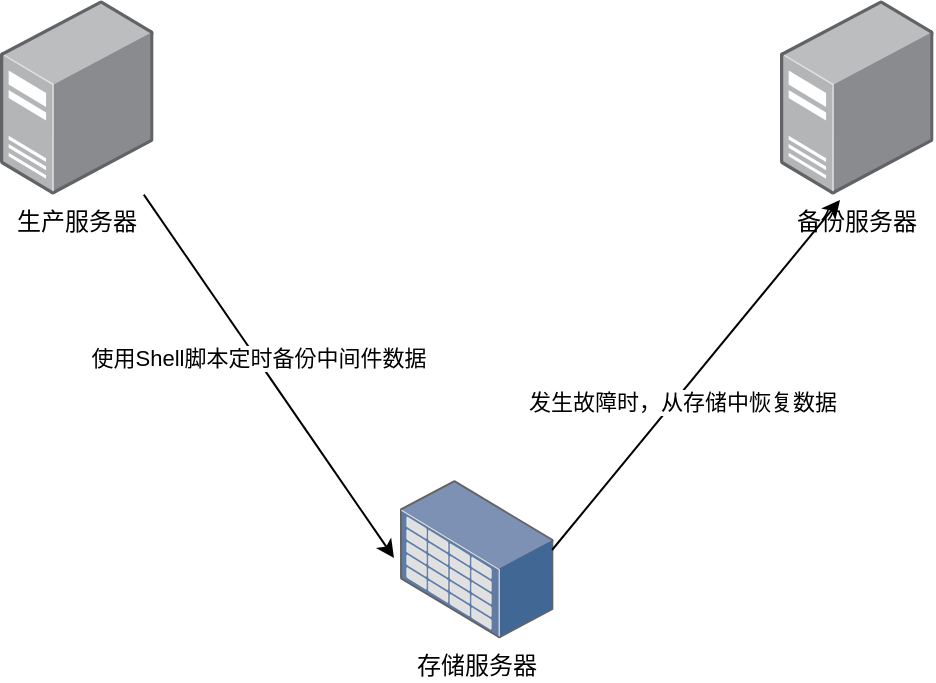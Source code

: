 <mxfile version="20.8.20" type="github">
  <diagram id="PpO1pqE9R3E5Xo-2VSUw" name="Page-1">
    <mxGraphModel dx="956" dy="857" grid="1" gridSize="10" guides="1" tooltips="1" connect="1" arrows="1" fold="1" page="1" pageScale="1" pageWidth="850" pageHeight="1100" math="0" shadow="0">
      <root>
        <mxCell id="0" />
        <mxCell id="1" parent="0" />
        <mxCell id="UjWTVnEfoSuOTduYf2C0-1" value="生产服务器" style="points=[];aspect=fixed;html=1;align=center;shadow=0;dashed=0;image;image=img/lib/allied_telesis/computer_and_terminals/Server_Desktop.svg;" vertex="1" parent="1">
          <mxGeometry x="170" y="280" width="76.78" height="97.32" as="geometry" />
        </mxCell>
        <mxCell id="UjWTVnEfoSuOTduYf2C0-2" value="备份服务器" style="points=[];aspect=fixed;html=1;align=center;shadow=0;dashed=0;image;image=img/lib/allied_telesis/computer_and_terminals/Server_Desktop.svg;" vertex="1" parent="1">
          <mxGeometry x="560" y="280" width="76.78" height="97.32" as="geometry" />
        </mxCell>
        <mxCell id="UjWTVnEfoSuOTduYf2C0-3" value="存储服务器" style="points=[];aspect=fixed;html=1;align=center;shadow=0;dashed=0;image;image=img/lib/allied_telesis/storage/Datacenter_Server_Storage_Unit_Large.svg;" vertex="1" parent="1">
          <mxGeometry x="370" y="520" width="76.8" height="79.2" as="geometry" />
        </mxCell>
        <mxCell id="UjWTVnEfoSuOTduYf2C0-4" value="" style="endArrow=classic;html=1;rounded=0;entryX=-0.039;entryY=0.492;entryDx=0;entryDy=0;entryPerimeter=0;" edge="1" parent="1" source="UjWTVnEfoSuOTduYf2C0-1" target="UjWTVnEfoSuOTduYf2C0-3">
          <mxGeometry width="50" height="50" relative="1" as="geometry">
            <mxPoint x="150" y="640" as="sourcePoint" />
            <mxPoint x="200" y="590" as="targetPoint" />
          </mxGeometry>
        </mxCell>
        <mxCell id="UjWTVnEfoSuOTduYf2C0-5" value="使用Shell脚本定时备份中间件数据" style="edgeLabel;html=1;align=center;verticalAlign=middle;resizable=0;points=[];" vertex="1" connectable="0" parent="UjWTVnEfoSuOTduYf2C0-4">
          <mxGeometry x="-0.109" relative="1" as="geometry">
            <mxPoint x="1" as="offset" />
          </mxGeometry>
        </mxCell>
        <mxCell id="UjWTVnEfoSuOTduYf2C0-6" value="" style="endArrow=classic;html=1;rounded=0;exitX=0.99;exitY=0.442;exitDx=0;exitDy=0;exitPerimeter=0;" edge="1" parent="1" source="UjWTVnEfoSuOTduYf2C0-3">
          <mxGeometry width="50" height="50" relative="1" as="geometry">
            <mxPoint x="540" y="430" as="sourcePoint" />
            <mxPoint x="590" y="380" as="targetPoint" />
          </mxGeometry>
        </mxCell>
        <mxCell id="UjWTVnEfoSuOTduYf2C0-7" value="发生故障时，从存储中恢复数据" style="edgeLabel;html=1;align=center;verticalAlign=middle;resizable=0;points=[];" vertex="1" connectable="0" parent="UjWTVnEfoSuOTduYf2C0-6">
          <mxGeometry x="-0.131" y="-3" relative="1" as="geometry">
            <mxPoint as="offset" />
          </mxGeometry>
        </mxCell>
      </root>
    </mxGraphModel>
  </diagram>
</mxfile>
